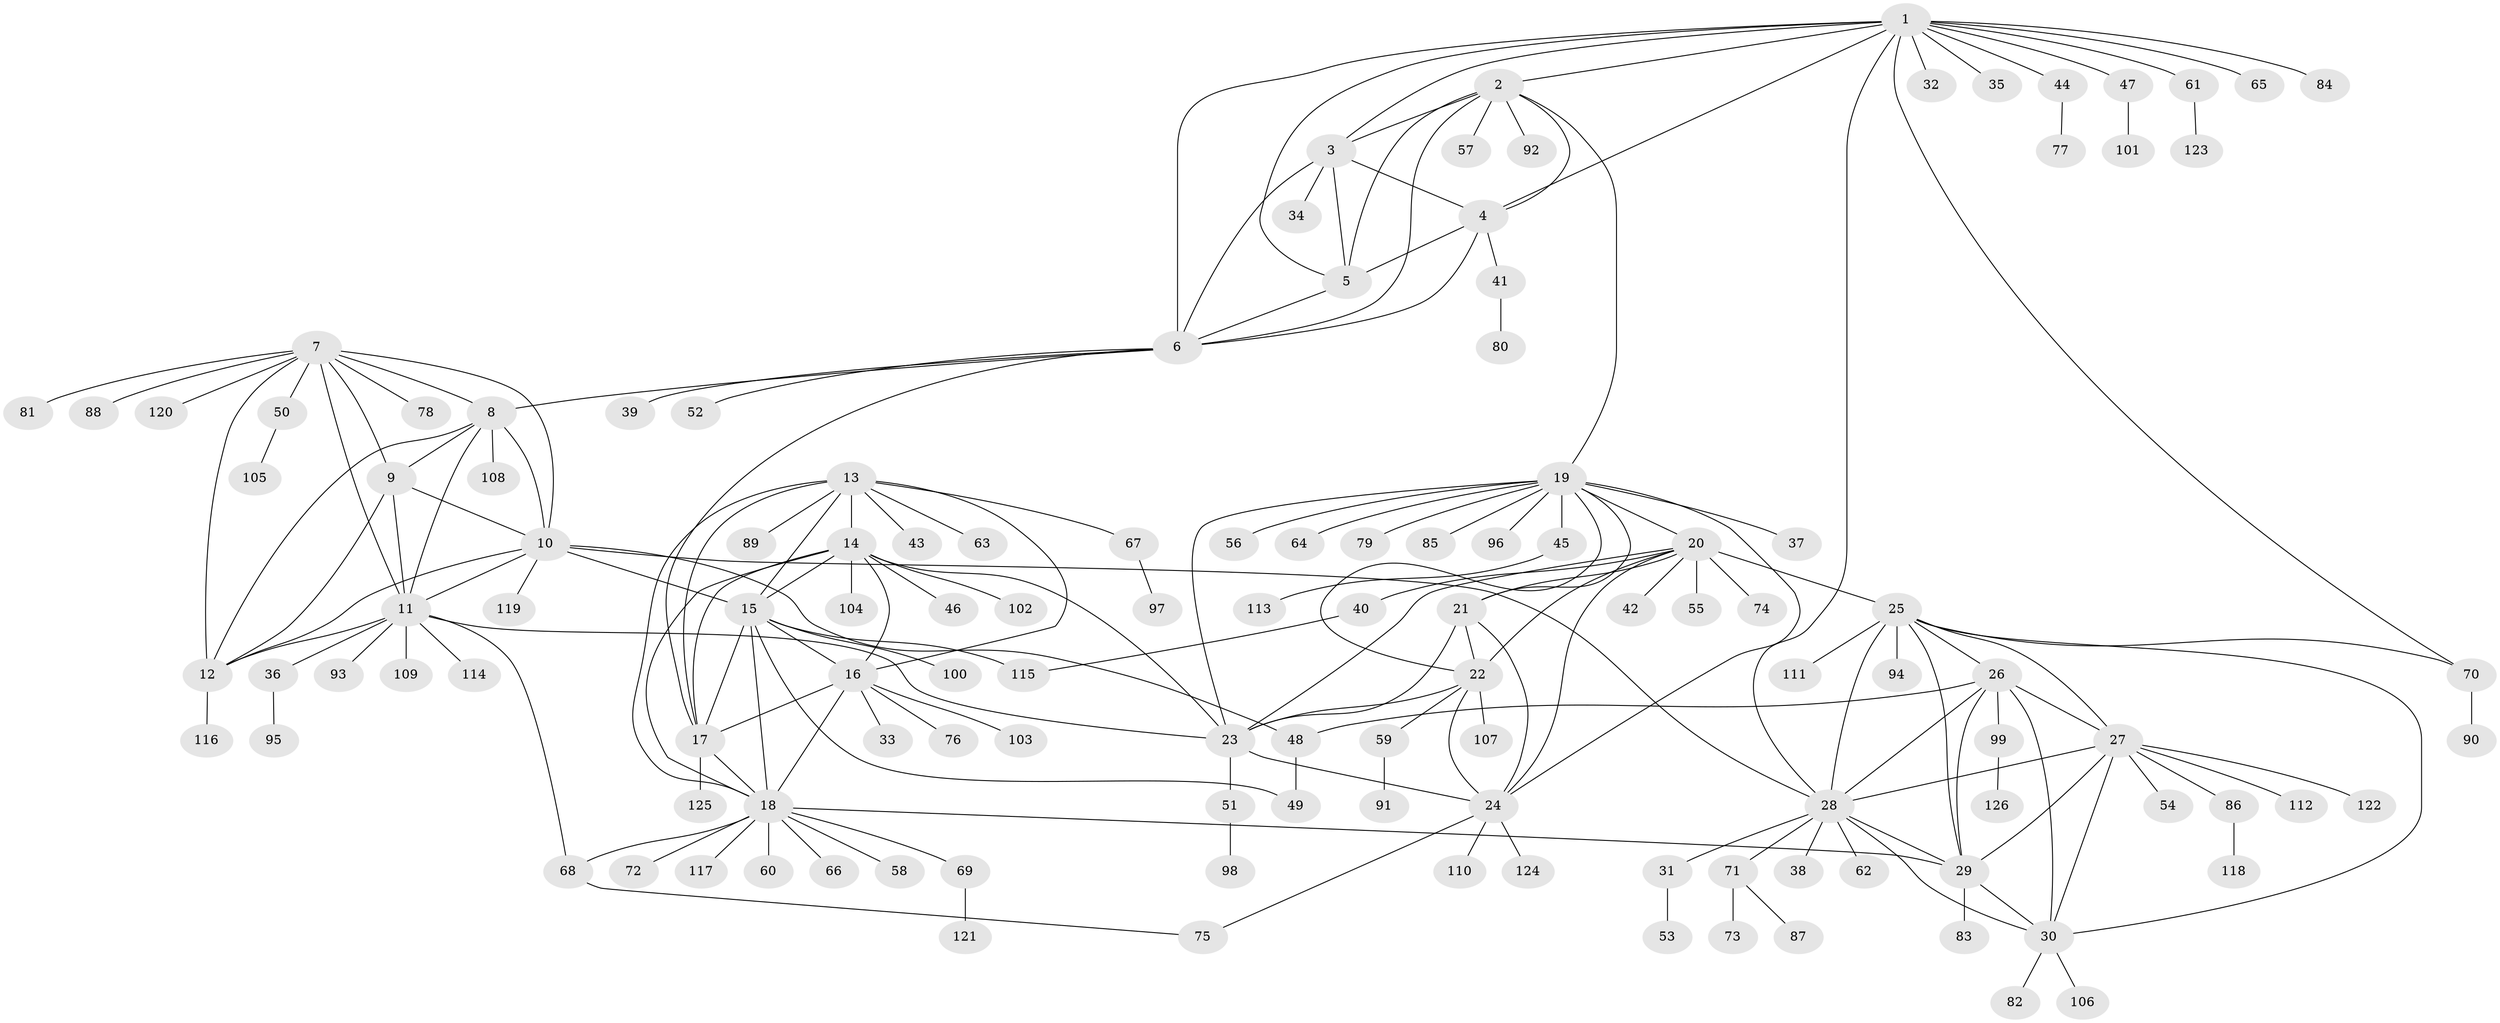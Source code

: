 // Generated by graph-tools (version 1.1) at 2025/37/03/09/25 02:37:39]
// undirected, 126 vertices, 187 edges
graph export_dot {
graph [start="1"]
  node [color=gray90,style=filled];
  1;
  2;
  3;
  4;
  5;
  6;
  7;
  8;
  9;
  10;
  11;
  12;
  13;
  14;
  15;
  16;
  17;
  18;
  19;
  20;
  21;
  22;
  23;
  24;
  25;
  26;
  27;
  28;
  29;
  30;
  31;
  32;
  33;
  34;
  35;
  36;
  37;
  38;
  39;
  40;
  41;
  42;
  43;
  44;
  45;
  46;
  47;
  48;
  49;
  50;
  51;
  52;
  53;
  54;
  55;
  56;
  57;
  58;
  59;
  60;
  61;
  62;
  63;
  64;
  65;
  66;
  67;
  68;
  69;
  70;
  71;
  72;
  73;
  74;
  75;
  76;
  77;
  78;
  79;
  80;
  81;
  82;
  83;
  84;
  85;
  86;
  87;
  88;
  89;
  90;
  91;
  92;
  93;
  94;
  95;
  96;
  97;
  98;
  99;
  100;
  101;
  102;
  103;
  104;
  105;
  106;
  107;
  108;
  109;
  110;
  111;
  112;
  113;
  114;
  115;
  116;
  117;
  118;
  119;
  120;
  121;
  122;
  123;
  124;
  125;
  126;
  1 -- 2;
  1 -- 3;
  1 -- 4;
  1 -- 5;
  1 -- 6;
  1 -- 28;
  1 -- 32;
  1 -- 35;
  1 -- 44;
  1 -- 47;
  1 -- 61;
  1 -- 65;
  1 -- 70;
  1 -- 84;
  2 -- 3;
  2 -- 4;
  2 -- 5;
  2 -- 6;
  2 -- 19;
  2 -- 57;
  2 -- 92;
  3 -- 4;
  3 -- 5;
  3 -- 6;
  3 -- 34;
  4 -- 5;
  4 -- 6;
  4 -- 41;
  5 -- 6;
  6 -- 8;
  6 -- 17;
  6 -- 39;
  6 -- 52;
  7 -- 8;
  7 -- 9;
  7 -- 10;
  7 -- 11;
  7 -- 12;
  7 -- 50;
  7 -- 78;
  7 -- 81;
  7 -- 88;
  7 -- 120;
  8 -- 9;
  8 -- 10;
  8 -- 11;
  8 -- 12;
  8 -- 108;
  9 -- 10;
  9 -- 11;
  9 -- 12;
  10 -- 11;
  10 -- 12;
  10 -- 15;
  10 -- 28;
  10 -- 48;
  10 -- 119;
  11 -- 12;
  11 -- 23;
  11 -- 36;
  11 -- 68;
  11 -- 93;
  11 -- 109;
  11 -- 114;
  12 -- 116;
  13 -- 14;
  13 -- 15;
  13 -- 16;
  13 -- 17;
  13 -- 18;
  13 -- 43;
  13 -- 63;
  13 -- 67;
  13 -- 89;
  14 -- 15;
  14 -- 16;
  14 -- 17;
  14 -- 18;
  14 -- 23;
  14 -- 46;
  14 -- 102;
  14 -- 104;
  15 -- 16;
  15 -- 17;
  15 -- 18;
  15 -- 49;
  15 -- 100;
  15 -- 115;
  16 -- 17;
  16 -- 18;
  16 -- 33;
  16 -- 76;
  16 -- 103;
  17 -- 18;
  17 -- 125;
  18 -- 29;
  18 -- 58;
  18 -- 60;
  18 -- 66;
  18 -- 68;
  18 -- 69;
  18 -- 72;
  18 -- 117;
  19 -- 20;
  19 -- 21;
  19 -- 22;
  19 -- 23;
  19 -- 24;
  19 -- 37;
  19 -- 45;
  19 -- 56;
  19 -- 64;
  19 -- 79;
  19 -- 85;
  19 -- 96;
  20 -- 21;
  20 -- 22;
  20 -- 23;
  20 -- 24;
  20 -- 25;
  20 -- 40;
  20 -- 42;
  20 -- 55;
  20 -- 74;
  21 -- 22;
  21 -- 23;
  21 -- 24;
  22 -- 23;
  22 -- 24;
  22 -- 59;
  22 -- 107;
  23 -- 24;
  23 -- 51;
  24 -- 75;
  24 -- 110;
  24 -- 124;
  25 -- 26;
  25 -- 27;
  25 -- 28;
  25 -- 29;
  25 -- 30;
  25 -- 70;
  25 -- 94;
  25 -- 111;
  26 -- 27;
  26 -- 28;
  26 -- 29;
  26 -- 30;
  26 -- 48;
  26 -- 99;
  27 -- 28;
  27 -- 29;
  27 -- 30;
  27 -- 54;
  27 -- 86;
  27 -- 112;
  27 -- 122;
  28 -- 29;
  28 -- 30;
  28 -- 31;
  28 -- 38;
  28 -- 62;
  28 -- 71;
  29 -- 30;
  29 -- 83;
  30 -- 82;
  30 -- 106;
  31 -- 53;
  36 -- 95;
  40 -- 115;
  41 -- 80;
  44 -- 77;
  45 -- 113;
  47 -- 101;
  48 -- 49;
  50 -- 105;
  51 -- 98;
  59 -- 91;
  61 -- 123;
  67 -- 97;
  68 -- 75;
  69 -- 121;
  70 -- 90;
  71 -- 73;
  71 -- 87;
  86 -- 118;
  99 -- 126;
}
